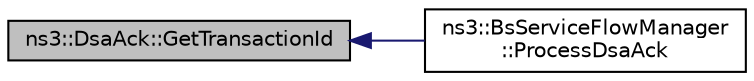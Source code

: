 digraph "ns3::DsaAck::GetTransactionId"
{
  edge [fontname="Helvetica",fontsize="10",labelfontname="Helvetica",labelfontsize="10"];
  node [fontname="Helvetica",fontsize="10",shape=record];
  rankdir="LR";
  Node1 [label="ns3::DsaAck::GetTransactionId",height=0.2,width=0.4,color="black", fillcolor="grey75", style="filled", fontcolor="black"];
  Node1 -> Node2 [dir="back",color="midnightblue",fontsize="10",style="solid"];
  Node2 [label="ns3::BsServiceFlowManager\l::ProcessDsaAck",height=0.2,width=0.4,color="black", fillcolor="white", style="filled",URL="$d5/d5e/classns3_1_1BsServiceFlowManager.html#a8a3d973a3b22ebc565f65c61fc9a56f1",tooltip="process a DSA-ACK message "];
}
